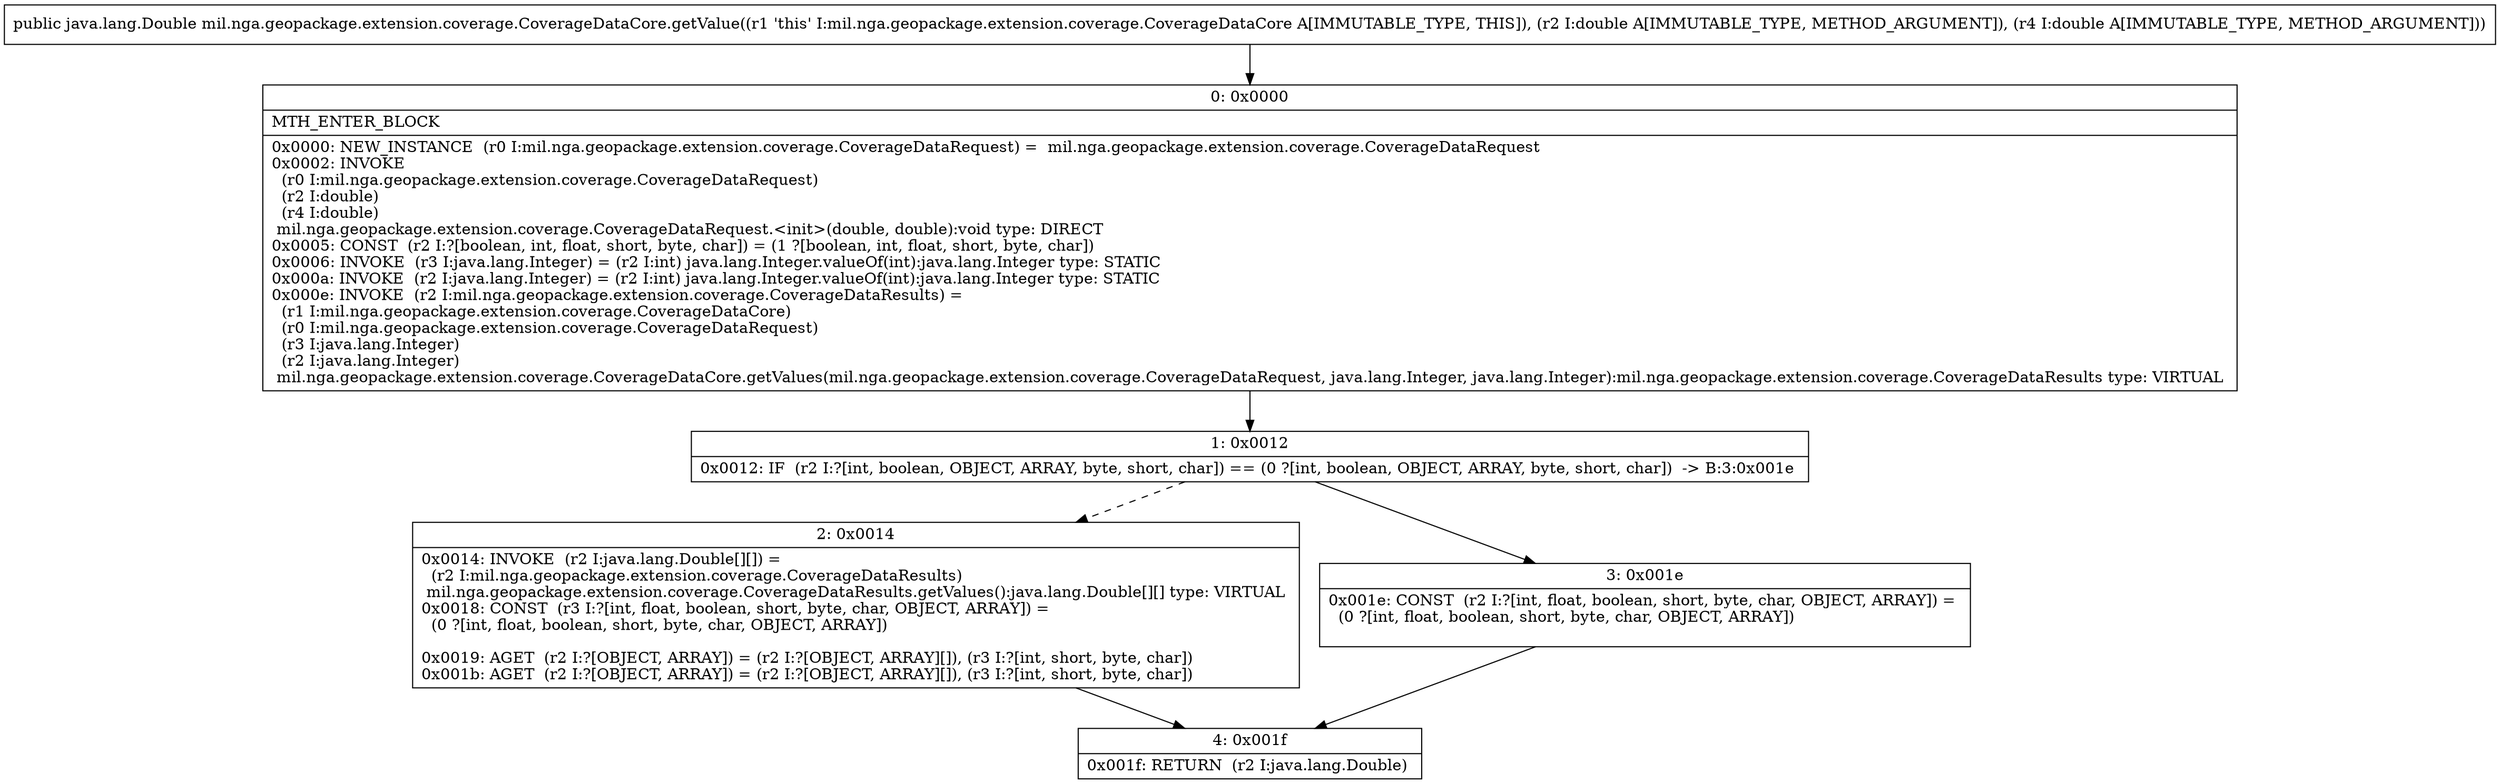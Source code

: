 digraph "CFG formil.nga.geopackage.extension.coverage.CoverageDataCore.getValue(DD)Ljava\/lang\/Double;" {
Node_0 [shape=record,label="{0\:\ 0x0000|MTH_ENTER_BLOCK\l|0x0000: NEW_INSTANCE  (r0 I:mil.nga.geopackage.extension.coverage.CoverageDataRequest) =  mil.nga.geopackage.extension.coverage.CoverageDataRequest \l0x0002: INVOKE  \l  (r0 I:mil.nga.geopackage.extension.coverage.CoverageDataRequest)\l  (r2 I:double)\l  (r4 I:double)\l mil.nga.geopackage.extension.coverage.CoverageDataRequest.\<init\>(double, double):void type: DIRECT \l0x0005: CONST  (r2 I:?[boolean, int, float, short, byte, char]) = (1 ?[boolean, int, float, short, byte, char]) \l0x0006: INVOKE  (r3 I:java.lang.Integer) = (r2 I:int) java.lang.Integer.valueOf(int):java.lang.Integer type: STATIC \l0x000a: INVOKE  (r2 I:java.lang.Integer) = (r2 I:int) java.lang.Integer.valueOf(int):java.lang.Integer type: STATIC \l0x000e: INVOKE  (r2 I:mil.nga.geopackage.extension.coverage.CoverageDataResults) = \l  (r1 I:mil.nga.geopackage.extension.coverage.CoverageDataCore)\l  (r0 I:mil.nga.geopackage.extension.coverage.CoverageDataRequest)\l  (r3 I:java.lang.Integer)\l  (r2 I:java.lang.Integer)\l mil.nga.geopackage.extension.coverage.CoverageDataCore.getValues(mil.nga.geopackage.extension.coverage.CoverageDataRequest, java.lang.Integer, java.lang.Integer):mil.nga.geopackage.extension.coverage.CoverageDataResults type: VIRTUAL \l}"];
Node_1 [shape=record,label="{1\:\ 0x0012|0x0012: IF  (r2 I:?[int, boolean, OBJECT, ARRAY, byte, short, char]) == (0 ?[int, boolean, OBJECT, ARRAY, byte, short, char])  \-\> B:3:0x001e \l}"];
Node_2 [shape=record,label="{2\:\ 0x0014|0x0014: INVOKE  (r2 I:java.lang.Double[][]) = \l  (r2 I:mil.nga.geopackage.extension.coverage.CoverageDataResults)\l mil.nga.geopackage.extension.coverage.CoverageDataResults.getValues():java.lang.Double[][] type: VIRTUAL \l0x0018: CONST  (r3 I:?[int, float, boolean, short, byte, char, OBJECT, ARRAY]) = \l  (0 ?[int, float, boolean, short, byte, char, OBJECT, ARRAY])\l \l0x0019: AGET  (r2 I:?[OBJECT, ARRAY]) = (r2 I:?[OBJECT, ARRAY][]), (r3 I:?[int, short, byte, char]) \l0x001b: AGET  (r2 I:?[OBJECT, ARRAY]) = (r2 I:?[OBJECT, ARRAY][]), (r3 I:?[int, short, byte, char]) \l}"];
Node_3 [shape=record,label="{3\:\ 0x001e|0x001e: CONST  (r2 I:?[int, float, boolean, short, byte, char, OBJECT, ARRAY]) = \l  (0 ?[int, float, boolean, short, byte, char, OBJECT, ARRAY])\l \l}"];
Node_4 [shape=record,label="{4\:\ 0x001f|0x001f: RETURN  (r2 I:java.lang.Double) \l}"];
MethodNode[shape=record,label="{public java.lang.Double mil.nga.geopackage.extension.coverage.CoverageDataCore.getValue((r1 'this' I:mil.nga.geopackage.extension.coverage.CoverageDataCore A[IMMUTABLE_TYPE, THIS]), (r2 I:double A[IMMUTABLE_TYPE, METHOD_ARGUMENT]), (r4 I:double A[IMMUTABLE_TYPE, METHOD_ARGUMENT])) }"];
MethodNode -> Node_0;
Node_0 -> Node_1;
Node_1 -> Node_2[style=dashed];
Node_1 -> Node_3;
Node_2 -> Node_4;
Node_3 -> Node_4;
}

